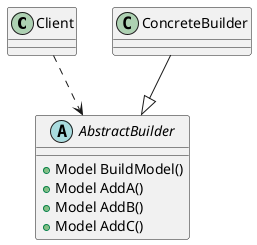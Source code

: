 @startuml

Client ..> AbstractBuilder
ConcreteBuilder --|> AbstractBuilder

class Client {
}

abstract class AbstractBuilder {
    + Model BuildModel()
    + Model AddA()
    + Model AddB()
    + Model AddC()
}

class ConcreteBuilder {
}
@enduml